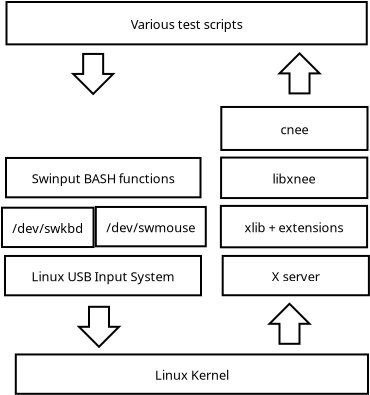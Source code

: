 <?xml version="1.0" encoding="UTF-8"?>
<dia:diagram xmlns:dia="http://www.lysator.liu.se/~alla/dia/"><dia:layer name="Background" visible="true"><dia:object type="Flowchart - Box" version="0" id="O0"><dia:attribute name="obj_pos"><dia:point val="11.4,3.573"/></dia:attribute><dia:attribute name="obj_bb"><dia:rectangle val="11.35,3.523;18.76,5.648"/></dia:attribute><dia:attribute name="elem_corner"><dia:point val="11.4,3.573"/></dia:attribute><dia:attribute name="elem_width"><dia:real val="7.31"/></dia:attribute><dia:attribute name="elem_height"><dia:real val="2.025"/></dia:attribute><dia:attribute name="show_background"><dia:boolean val="true"/></dia:attribute><dia:attribute name="padding"><dia:real val="0.5"/></dia:attribute><dia:attribute name="text"><dia:composite type="text"><dia:attribute name="string"><dia:string>#libxnee#</dia:string></dia:attribute><dia:attribute name="font"><dia:font family="sans" style="0" name="Courier"/></dia:attribute><dia:attribute name="height"><dia:real val="0.8"/></dia:attribute><dia:attribute name="pos"><dia:point val="15.055,4.835"/></dia:attribute><dia:attribute name="color"><dia:color val="#000000"/></dia:attribute><dia:attribute name="alignment"><dia:enum val="1"/></dia:attribute></dia:composite></dia:attribute></dia:object><dia:object type="Flowchart - Box" version="0" id="O1"><dia:attribute name="obj_pos"><dia:point val="11.39,5.99"/></dia:attribute><dia:attribute name="obj_bb"><dia:rectangle val="11.34,5.94;18.75,8.11"/></dia:attribute><dia:attribute name="elem_corner"><dia:point val="11.39,5.99"/></dia:attribute><dia:attribute name="elem_width"><dia:real val="7.31"/></dia:attribute><dia:attribute name="elem_height"><dia:real val="2.07"/></dia:attribute><dia:attribute name="show_background"><dia:boolean val="true"/></dia:attribute><dia:attribute name="padding"><dia:real val="0.5"/></dia:attribute><dia:attribute name="text"><dia:composite type="text"><dia:attribute name="string"><dia:string>#xlib + extensions#</dia:string></dia:attribute><dia:attribute name="font"><dia:font family="sans" style="0" name="Courier"/></dia:attribute><dia:attribute name="height"><dia:real val="0.8"/></dia:attribute><dia:attribute name="pos"><dia:point val="15.045,7.275"/></dia:attribute><dia:attribute name="color"><dia:color val="#000000"/></dia:attribute><dia:attribute name="alignment"><dia:enum val="1"/></dia:attribute></dia:composite></dia:attribute></dia:object><dia:object type="Flowchart - Box" version="0" id="O2"><dia:attribute name="obj_pos"><dia:point val="11.481,8.491"/></dia:attribute><dia:attribute name="obj_bb"><dia:rectangle val="11.431,8.441;18.841,10.507"/></dia:attribute><dia:attribute name="elem_corner"><dia:point val="11.481,8.491"/></dia:attribute><dia:attribute name="elem_width"><dia:real val="7.31"/></dia:attribute><dia:attribute name="elem_height"><dia:real val="1.966"/></dia:attribute><dia:attribute name="show_background"><dia:boolean val="true"/></dia:attribute><dia:attribute name="padding"><dia:real val="0.5"/></dia:attribute><dia:attribute name="text"><dia:composite type="text"><dia:attribute name="string"><dia:string>#X server#</dia:string></dia:attribute><dia:attribute name="font"><dia:font family="sans" style="0" name="Courier"/></dia:attribute><dia:attribute name="height"><dia:real val="0.8"/></dia:attribute><dia:attribute name="pos"><dia:point val="15.136,9.724"/></dia:attribute><dia:attribute name="color"><dia:color val="#000000"/></dia:attribute><dia:attribute name="alignment"><dia:enum val="1"/></dia:attribute></dia:composite></dia:attribute></dia:object><dia:object type="Flowchart - Box" version="0" id="O3"><dia:attribute name="obj_pos"><dia:point val="11.411,1.043"/></dia:attribute><dia:attribute name="obj_bb"><dia:rectangle val="11.361,0.993;18.772,3.242"/></dia:attribute><dia:attribute name="elem_corner"><dia:point val="11.411,1.043"/></dia:attribute><dia:attribute name="elem_width"><dia:real val="7.31"/></dia:attribute><dia:attribute name="elem_height"><dia:real val="2.15"/></dia:attribute><dia:attribute name="show_background"><dia:boolean val="true"/></dia:attribute><dia:attribute name="padding"><dia:real val="0.5"/></dia:attribute><dia:attribute name="text"><dia:composite type="text"><dia:attribute name="string"><dia:string>#cnee#</dia:string></dia:attribute><dia:attribute name="font"><dia:font family="sans" style="0" name="Courier"/></dia:attribute><dia:attribute name="height"><dia:real val="0.8"/></dia:attribute><dia:attribute name="pos"><dia:point val="15.066,2.367"/></dia:attribute><dia:attribute name="color"><dia:color val="#000000"/></dia:attribute><dia:attribute name="alignment"><dia:enum val="1"/></dia:attribute></dia:composite></dia:attribute></dia:object><dia:object type="Flowchart - Box" version="0" id="O4"><dia:attribute name="obj_pos"><dia:point val="0.671,-4.205"/></dia:attribute><dia:attribute name="obj_bb"><dia:rectangle val="0.621,-4.255;18.735,-2.037"/></dia:attribute><dia:attribute name="elem_corner"><dia:point val="0.671,-4.205"/></dia:attribute><dia:attribute name="elem_width"><dia:real val="18.013"/></dia:attribute><dia:attribute name="elem_height"><dia:real val="2.118"/></dia:attribute><dia:attribute name="show_background"><dia:boolean val="true"/></dia:attribute><dia:attribute name="padding"><dia:real val="0.5"/></dia:attribute><dia:attribute name="text"><dia:composite type="text"><dia:attribute name="string"><dia:string>#Various test scripts#</dia:string></dia:attribute><dia:attribute name="font"><dia:font family="sans" style="0" name="Courier"/></dia:attribute><dia:attribute name="height"><dia:real val="0.8"/></dia:attribute><dia:attribute name="pos"><dia:point val="9.678,-2.896"/></dia:attribute><dia:attribute name="color"><dia:color val="#000000"/></dia:attribute><dia:attribute name="alignment"><dia:enum val="1"/></dia:attribute></dia:composite></dia:attribute></dia:object><dia:object type="Flowchart - Box" version="0" id="O5"><dia:attribute name="obj_pos"><dia:point val="0.646,3.593"/></dia:attribute><dia:attribute name="obj_bb"><dia:rectangle val="0.596,3.543;10.421,5.61"/></dia:attribute><dia:attribute name="elem_corner"><dia:point val="0.646,3.593"/></dia:attribute><dia:attribute name="elem_width"><dia:real val="9.725"/></dia:attribute><dia:attribute name="elem_height"><dia:real val="1.967"/></dia:attribute><dia:attribute name="show_background"><dia:boolean val="true"/></dia:attribute><dia:attribute name="padding"><dia:real val="0.5"/></dia:attribute><dia:attribute name="text"><dia:composite type="text"><dia:attribute name="string"><dia:string>#Swinput BASH functions#</dia:string></dia:attribute><dia:attribute name="font"><dia:font family="sans" style="0" name="Courier"/></dia:attribute><dia:attribute name="height"><dia:real val="0.8"/></dia:attribute><dia:attribute name="pos"><dia:point val="5.509,4.826"/></dia:attribute><dia:attribute name="color"><dia:color val="#000000"/></dia:attribute><dia:attribute name="alignment"><dia:enum val="1"/></dia:attribute></dia:composite></dia:attribute></dia:object><dia:object type="Flowchart - Box" version="0" id="O6"><dia:attribute name="obj_pos"><dia:point val="0.634,6.08"/></dia:attribute><dia:attribute name="obj_bb"><dia:rectangle val="0.584,6.03;4.886,8.097"/></dia:attribute><dia:attribute name="elem_corner"><dia:point val="0.634,6.08"/></dia:attribute><dia:attribute name="elem_width"><dia:real val="4.202"/></dia:attribute><dia:attribute name="elem_height"><dia:real val="1.967"/></dia:attribute><dia:attribute name="show_background"><dia:boolean val="true"/></dia:attribute><dia:attribute name="padding"><dia:real val="0.5"/></dia:attribute><dia:attribute name="text"><dia:composite type="text"><dia:attribute name="string"><dia:string>#/dev/swkbd#</dia:string></dia:attribute><dia:attribute name="font"><dia:font family="sans" style="0" name="Courier"/></dia:attribute><dia:attribute name="height"><dia:real val="0.8"/></dia:attribute><dia:attribute name="pos"><dia:point val="2.735,7.314"/></dia:attribute><dia:attribute name="color"><dia:color val="#000000"/></dia:attribute><dia:attribute name="alignment"><dia:enum val="1"/></dia:attribute></dia:composite></dia:attribute></dia:object><dia:object type="Flowchart - Box" version="0" id="O7"><dia:attribute name="obj_pos"><dia:point val="5.386,6.043"/></dia:attribute><dia:attribute name="obj_bb"><dia:rectangle val="5.336,5.993;10.436,8.06"/></dia:attribute><dia:attribute name="elem_corner"><dia:point val="5.386,6.043"/></dia:attribute><dia:attribute name="elem_width"><dia:real val="5"/></dia:attribute><dia:attribute name="elem_height"><dia:real val="1.967"/></dia:attribute><dia:attribute name="show_background"><dia:boolean val="true"/></dia:attribute><dia:attribute name="padding"><dia:real val="0.5"/></dia:attribute><dia:attribute name="text"><dia:composite type="text"><dia:attribute name="string"><dia:string>#/dev/swmouse#</dia:string></dia:attribute><dia:attribute name="font"><dia:font family="sans" style="0" name="Courier"/></dia:attribute><dia:attribute name="height"><dia:real val="0.8"/></dia:attribute><dia:attribute name="pos"><dia:point val="7.886,7.276"/></dia:attribute><dia:attribute name="color"><dia:color val="#000000"/></dia:attribute><dia:attribute name="alignment"><dia:enum val="1"/></dia:attribute></dia:composite></dia:attribute></dia:object><dia:object type="Flowchart - Box" version="0" id="O8"><dia:attribute name="obj_pos"><dia:point val="0.596,8.493"/></dia:attribute><dia:attribute name="obj_bb"><dia:rectangle val="0.546,8.443;10.446,10.51"/></dia:attribute><dia:attribute name="elem_corner"><dia:point val="0.596,8.493"/></dia:attribute><dia:attribute name="elem_width"><dia:real val="9.8"/></dia:attribute><dia:attribute name="elem_height"><dia:real val="1.967"/></dia:attribute><dia:attribute name="show_background"><dia:boolean val="true"/></dia:attribute><dia:attribute name="padding"><dia:real val="0.5"/></dia:attribute><dia:attribute name="text"><dia:composite type="text"><dia:attribute name="string"><dia:string>#Linux USB Input System#</dia:string></dia:attribute><dia:attribute name="font"><dia:font family="sans" style="0" name="Courier"/></dia:attribute><dia:attribute name="height"><dia:real val="0.8"/></dia:attribute><dia:attribute name="pos"><dia:point val="5.496,9.726"/></dia:attribute><dia:attribute name="color"><dia:color val="#000000"/></dia:attribute><dia:attribute name="alignment"><dia:enum val="1"/></dia:attribute></dia:composite></dia:attribute></dia:object><dia:object type="Flowchart - Box" version="0" id="O9"><dia:attribute name="obj_pos"><dia:point val="1.136,13.418"/></dia:attribute><dia:attribute name="obj_bb"><dia:rectangle val="1.086,13.368;18.796,15.435"/></dia:attribute><dia:attribute name="elem_corner"><dia:point val="1.136,13.418"/></dia:attribute><dia:attribute name="elem_width"><dia:real val="17.61"/></dia:attribute><dia:attribute name="elem_height"><dia:real val="1.967"/></dia:attribute><dia:attribute name="show_background"><dia:boolean val="true"/></dia:attribute><dia:attribute name="padding"><dia:real val="0.5"/></dia:attribute><dia:attribute name="text"><dia:composite type="text"><dia:attribute name="string"><dia:string>#Linux Kernel#</dia:string></dia:attribute><dia:attribute name="font"><dia:font family="sans" style="0" name="Courier"/></dia:attribute><dia:attribute name="height"><dia:real val="0.8"/></dia:attribute><dia:attribute name="pos"><dia:point val="9.941,14.651"/></dia:attribute><dia:attribute name="color"><dia:color val="#000000"/></dia:attribute><dia:attribute name="alignment"><dia:enum val="1"/></dia:attribute></dia:composite></dia:attribute></dia:object><dia:object type="Geometric - Down Arrow" version="0" id="O10"><dia:attribute name="obj_pos"><dia:point val="4.296,11.035"/></dia:attribute><dia:attribute name="obj_bb"><dia:rectangle val="4.176,10.985;6.417,13.106"/></dia:attribute><dia:attribute name="elem_corner"><dia:point val="4.296,11.035"/></dia:attribute><dia:attribute name="elem_width"><dia:real val="2"/></dia:attribute><dia:attribute name="elem_height"><dia:real val="2"/></dia:attribute><dia:attribute name="show_background"><dia:boolean val="true"/></dia:attribute><dia:attribute name="flip_horizontal"><dia:boolean val="false"/></dia:attribute><dia:attribute name="flip_vertical"><dia:boolean val="false"/></dia:attribute><dia:attribute name="padding"><dia:real val="0.354"/></dia:attribute></dia:object><dia:object type="Geometric - Up Arrow" version="0" id="O11"><dia:attribute name="obj_pos"><dia:point val="13.821,10.885"/></dia:attribute><dia:attribute name="obj_bb"><dia:rectangle val="13.701,10.814;15.942,12.935"/></dia:attribute><dia:attribute name="elem_corner"><dia:point val="13.821,10.885"/></dia:attribute><dia:attribute name="elem_width"><dia:real val="2"/></dia:attribute><dia:attribute name="elem_height"><dia:real val="2"/></dia:attribute><dia:attribute name="show_background"><dia:boolean val="true"/></dia:attribute><dia:attribute name="flip_horizontal"><dia:boolean val="false"/></dia:attribute><dia:attribute name="flip_vertical"><dia:boolean val="false"/></dia:attribute><dia:attribute name="padding"><dia:real val="0.354"/></dia:attribute></dia:object><dia:object type="Geometric - Up Arrow" version="0" id="O12"><dia:attribute name="obj_pos"><dia:point val="14.323,-1.635"/></dia:attribute><dia:attribute name="obj_bb"><dia:rectangle val="14.202,-1.705;16.444,0.415"/></dia:attribute><dia:attribute name="elem_corner"><dia:point val="14.323,-1.635"/></dia:attribute><dia:attribute name="elem_width"><dia:real val="2"/></dia:attribute><dia:attribute name="elem_height"><dia:real val="2"/></dia:attribute><dia:attribute name="show_background"><dia:boolean val="true"/></dia:attribute><dia:attribute name="flip_horizontal"><dia:boolean val="false"/></dia:attribute><dia:attribute name="flip_vertical"><dia:boolean val="false"/></dia:attribute><dia:attribute name="padding"><dia:real val="0.354"/></dia:attribute></dia:object><dia:object type="Geometric - Down Arrow" version="0" id="O13"><dia:attribute name="obj_pos"><dia:point val="4.004,-1.608"/></dia:attribute><dia:attribute name="obj_bb"><dia:rectangle val="3.883,-1.658;6.125,0.463"/></dia:attribute><dia:attribute name="elem_corner"><dia:point val="4.004,-1.608"/></dia:attribute><dia:attribute name="elem_width"><dia:real val="2"/></dia:attribute><dia:attribute name="elem_height"><dia:real val="2"/></dia:attribute><dia:attribute name="show_background"><dia:boolean val="true"/></dia:attribute><dia:attribute name="flip_horizontal"><dia:boolean val="false"/></dia:attribute><dia:attribute name="flip_vertical"><dia:boolean val="false"/></dia:attribute><dia:attribute name="padding"><dia:real val="0.354"/></dia:attribute></dia:object></dia:layer></dia:diagram>
